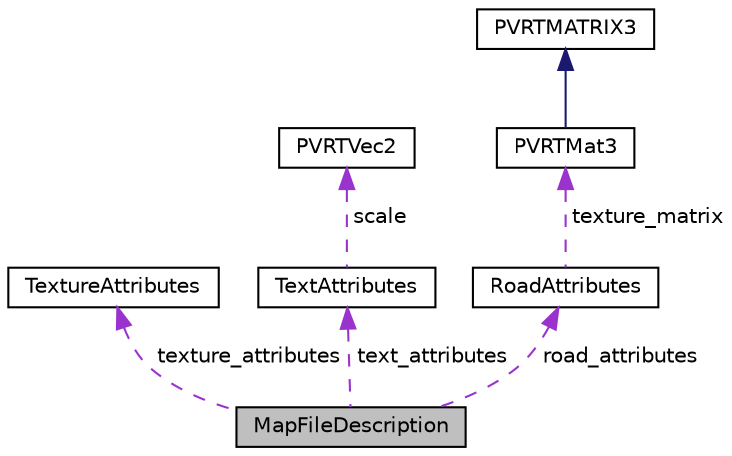 digraph "MapFileDescription"
{
  edge [fontname="Helvetica",fontsize="10",labelfontname="Helvetica",labelfontsize="10"];
  node [fontname="Helvetica",fontsize="10",shape=record];
  Node1 [label="MapFileDescription",height=0.2,width=0.4,color="black", fillcolor="grey75", style="filled", fontcolor="black"];
  Node2 -> Node1 [dir="back",color="darkorchid3",fontsize="10",style="dashed",label=" texture_attributes" ,fontname="Helvetica"];
  Node2 [label="TextureAttributes",height=0.2,width=0.4,color="black", fillcolor="white", style="filled",URL="$struct_texture_attributes.html"];
  Node3 -> Node1 [dir="back",color="darkorchid3",fontsize="10",style="dashed",label=" text_attributes" ,fontname="Helvetica"];
  Node3 [label="TextAttributes",height=0.2,width=0.4,color="black", fillcolor="white", style="filled",URL="$struct_text_attributes.html"];
  Node4 -> Node3 [dir="back",color="darkorchid3",fontsize="10",style="dashed",label=" scale" ,fontname="Helvetica"];
  Node4 [label="PVRTVec2",height=0.2,width=0.4,color="black", fillcolor="white", style="filled",URL="$struct_p_v_r_t_vec2.html",tooltip="2 component vector "];
  Node5 -> Node1 [dir="back",color="darkorchid3",fontsize="10",style="dashed",label=" road_attributes" ,fontname="Helvetica"];
  Node5 [label="RoadAttributes",height=0.2,width=0.4,color="black", fillcolor="white", style="filled",URL="$struct_road_attributes.html"];
  Node6 -> Node5 [dir="back",color="darkorchid3",fontsize="10",style="dashed",label=" texture_matrix" ,fontname="Helvetica"];
  Node6 [label="PVRTMat3",height=0.2,width=0.4,color="black", fillcolor="white", style="filled",URL="$struct_p_v_r_t_mat3.html",tooltip="3x3 Matrix "];
  Node7 -> Node6 [dir="back",color="midnightblue",fontsize="10",style="solid",fontname="Helvetica"];
  Node7 [label="PVRTMATRIX3",height=0.2,width=0.4,color="black", fillcolor="white", style="filled",URL="$class_p_v_r_t_m_a_t_r_i_x3f.html",tooltip="3x3 floating point matrix "];
}
